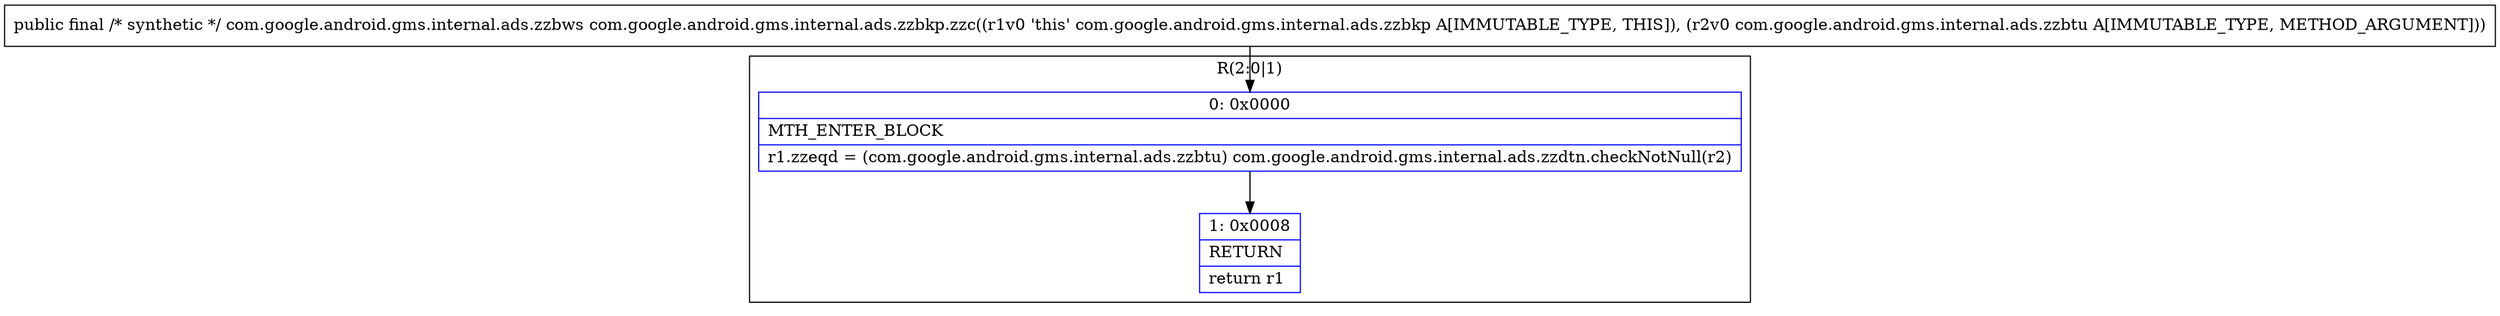 digraph "CFG forcom.google.android.gms.internal.ads.zzbkp.zzc(Lcom\/google\/android\/gms\/internal\/ads\/zzbtu;)Lcom\/google\/android\/gms\/internal\/ads\/zzbws;" {
subgraph cluster_Region_2117418115 {
label = "R(2:0|1)";
node [shape=record,color=blue];
Node_0 [shape=record,label="{0\:\ 0x0000|MTH_ENTER_BLOCK\l|r1.zzeqd = (com.google.android.gms.internal.ads.zzbtu) com.google.android.gms.internal.ads.zzdtn.checkNotNull(r2)\l}"];
Node_1 [shape=record,label="{1\:\ 0x0008|RETURN\l|return r1\l}"];
}
MethodNode[shape=record,label="{public final \/* synthetic *\/ com.google.android.gms.internal.ads.zzbws com.google.android.gms.internal.ads.zzbkp.zzc((r1v0 'this' com.google.android.gms.internal.ads.zzbkp A[IMMUTABLE_TYPE, THIS]), (r2v0 com.google.android.gms.internal.ads.zzbtu A[IMMUTABLE_TYPE, METHOD_ARGUMENT])) }"];
MethodNode -> Node_0;
Node_0 -> Node_1;
}

